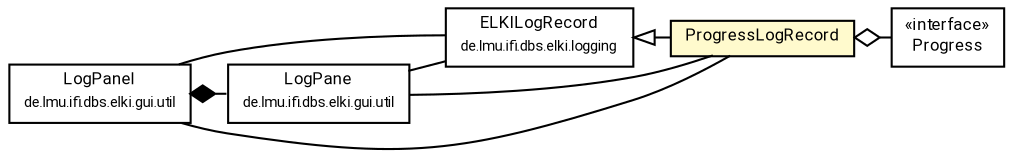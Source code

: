 #!/usr/local/bin/dot
#
# Class diagram 
# Generated by UMLGraph version R5_7_2-60-g0e99a6 (http://www.spinellis.gr/umlgraph/)
#

digraph G {
	graph [fontnames="svg"]
	edge [fontname="Roboto",fontsize=7,labelfontname="Roboto",labelfontsize=7,color="black"];
	node [fontname="Roboto",fontcolor="black",fontsize=8,shape=plaintext,margin=0,width=0,height=0];
	nodesep=0.15;
	ranksep=0.25;
	rankdir=LR;
	// de.lmu.ifi.dbs.elki.gui.util.LogPane
	c8432840 [label=<<table title="de.lmu.ifi.dbs.elki.gui.util.LogPane" border="0" cellborder="1" cellspacing="0" cellpadding="2" href="../../gui/util/LogPane.html" target="_parent">
		<tr><td><table border="0" cellspacing="0" cellpadding="1">
		<tr><td align="center" balign="center"> <font face="Roboto">LogPane</font> </td></tr>
		<tr><td align="center" balign="center"> <font face="Roboto" point-size="7.0">de.lmu.ifi.dbs.elki.gui.util</font> </td></tr>
		</table></td></tr>
		</table>>, URL="../../gui/util/LogPane.html"];
	// de.lmu.ifi.dbs.elki.gui.util.LogPanel
	c8432861 [label=<<table title="de.lmu.ifi.dbs.elki.gui.util.LogPanel" border="0" cellborder="1" cellspacing="0" cellpadding="2" href="../../gui/util/LogPanel.html" target="_parent">
		<tr><td><table border="0" cellspacing="0" cellpadding="1">
		<tr><td align="center" balign="center"> <font face="Roboto">LogPanel</font> </td></tr>
		<tr><td align="center" balign="center"> <font face="Roboto" point-size="7.0">de.lmu.ifi.dbs.elki.gui.util</font> </td></tr>
		</table></td></tr>
		</table>>, URL="../../gui/util/LogPanel.html"];
	// de.lmu.ifi.dbs.elki.logging.ELKILogRecord
	c8433393 [label=<<table title="de.lmu.ifi.dbs.elki.logging.ELKILogRecord" border="0" cellborder="1" cellspacing="0" cellpadding="2" href="../ELKILogRecord.html" target="_parent">
		<tr><td><table border="0" cellspacing="0" cellpadding="1">
		<tr><td align="center" balign="center"> <font face="Roboto">ELKILogRecord</font> </td></tr>
		<tr><td align="center" balign="center"> <font face="Roboto" point-size="7.0">de.lmu.ifi.dbs.elki.logging</font> </td></tr>
		</table></td></tr>
		</table>>, URL="../ELKILogRecord.html"];
	// de.lmu.ifi.dbs.elki.logging.progress.Progress
	c8433396 [label=<<table title="de.lmu.ifi.dbs.elki.logging.progress.Progress" border="0" cellborder="1" cellspacing="0" cellpadding="2" href="Progress.html" target="_parent">
		<tr><td><table border="0" cellspacing="0" cellpadding="1">
		<tr><td align="center" balign="center"> &#171;interface&#187; </td></tr>
		<tr><td align="center" balign="center"> <font face="Roboto">Progress</font> </td></tr>
		</table></td></tr>
		</table>>, URL="Progress.html"];
	// de.lmu.ifi.dbs.elki.logging.progress.ProgressLogRecord
	c8433402 [label=<<table title="de.lmu.ifi.dbs.elki.logging.progress.ProgressLogRecord" border="0" cellborder="1" cellspacing="0" cellpadding="2" bgcolor="lemonChiffon" href="ProgressLogRecord.html" target="_parent">
		<tr><td><table border="0" cellspacing="0" cellpadding="1">
		<tr><td align="center" balign="center"> <font face="Roboto">ProgressLogRecord</font> </td></tr>
		</table></td></tr>
		</table>>, URL="ProgressLogRecord.html"];
	// de.lmu.ifi.dbs.elki.gui.util.LogPane assoc de.lmu.ifi.dbs.elki.logging.ELKILogRecord
	c8432840 -> c8433393 [arrowhead=none,weight=2];
	// de.lmu.ifi.dbs.elki.gui.util.LogPane assoc de.lmu.ifi.dbs.elki.logging.progress.ProgressLogRecord
	c8432840 -> c8433402 [arrowhead=none,weight=2];
	// de.lmu.ifi.dbs.elki.gui.util.LogPanel composed de.lmu.ifi.dbs.elki.gui.util.LogPane
	c8432861 -> c8432840 [arrowhead=none,arrowtail=diamond,dir=back,weight=6];
	// de.lmu.ifi.dbs.elki.gui.util.LogPanel assoc de.lmu.ifi.dbs.elki.logging.ELKILogRecord
	c8432861 -> c8433393 [arrowhead=none,weight=2];
	// de.lmu.ifi.dbs.elki.gui.util.LogPanel assoc de.lmu.ifi.dbs.elki.logging.progress.ProgressLogRecord
	c8432861 -> c8433402 [arrowhead=none,weight=2];
	// de.lmu.ifi.dbs.elki.logging.progress.ProgressLogRecord extends de.lmu.ifi.dbs.elki.logging.ELKILogRecord
	c8433393 -> c8433402 [arrowtail=empty,dir=back,weight=10];
	// de.lmu.ifi.dbs.elki.logging.progress.ProgressLogRecord has de.lmu.ifi.dbs.elki.logging.progress.Progress
	c8433402 -> c8433396 [arrowhead=none,arrowtail=ediamond,dir=back,weight=4];
}

